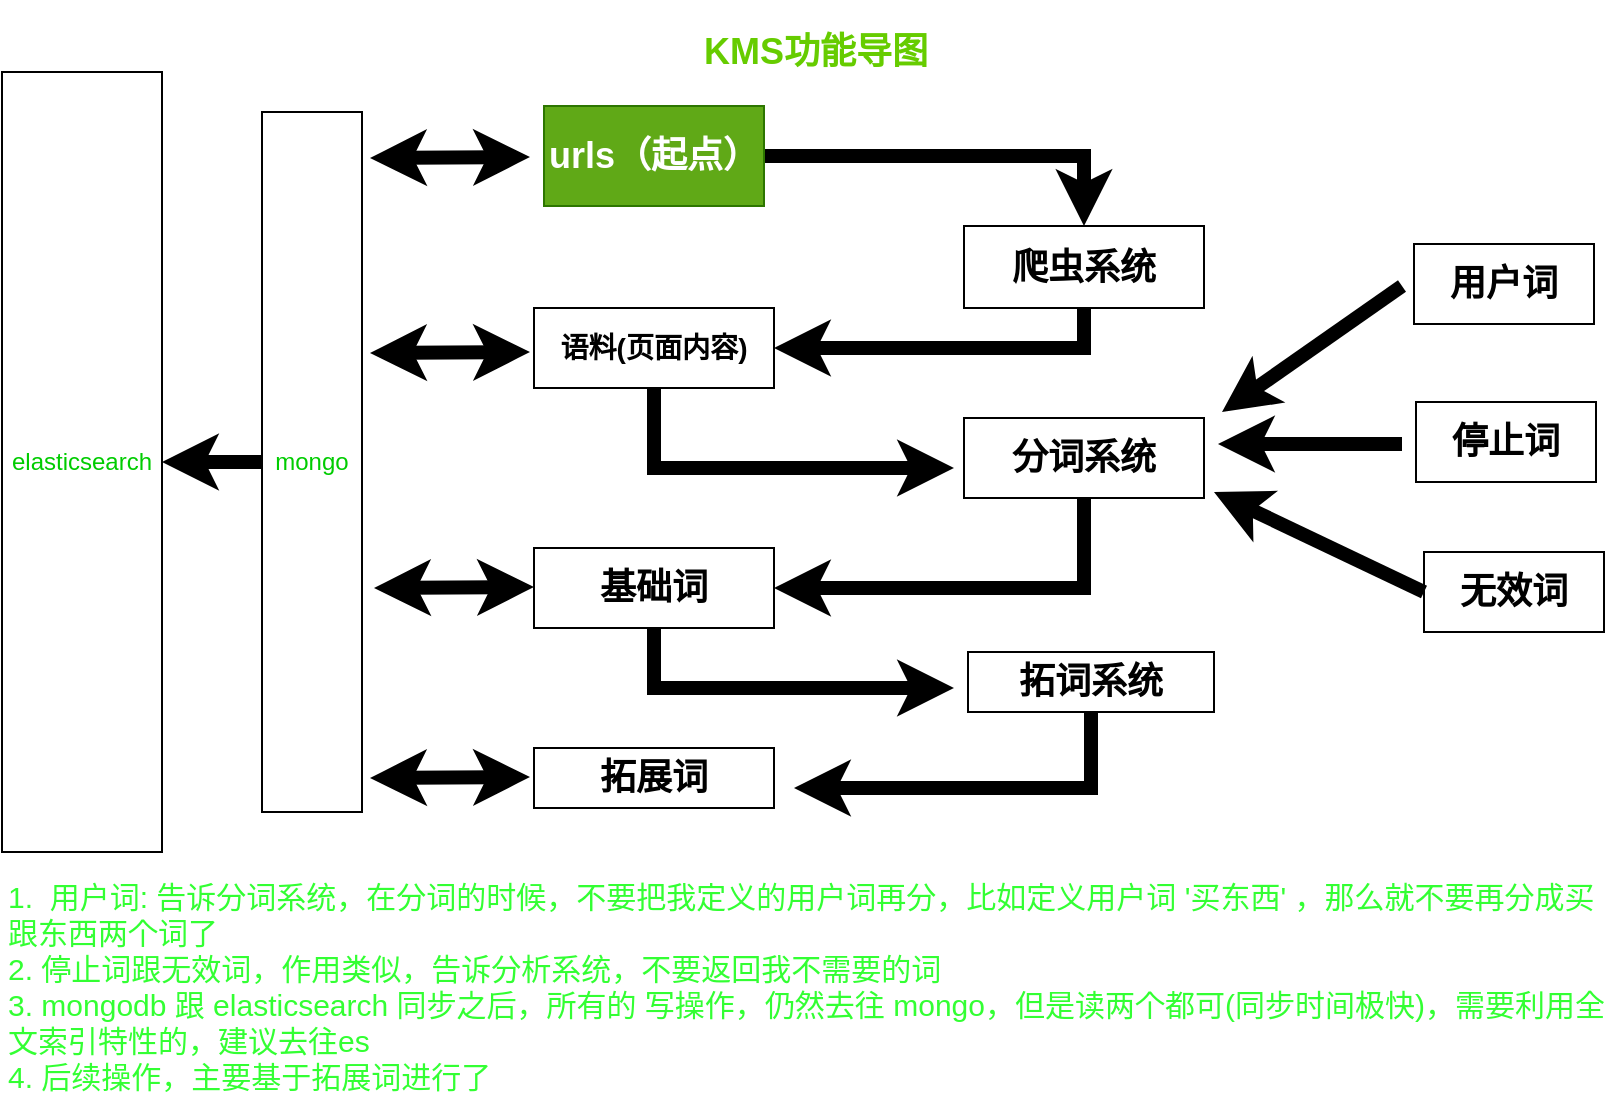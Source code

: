 <mxfile version="13.6.5">
    <diagram id="frGpf72hCrPaMrtKEsUL" name="Page-1">
        <mxGraphModel dx="907" dy="1735" grid="0" gridSize="10" guides="1" tooltips="1" connect="1" arrows="1" fold="1" page="1" pageScale="1" pageWidth="850" pageHeight="1100" math="0" shadow="0">
            <root>
                <mxCell id="h1KzrUeriGMz1mqXPlRu-0"/>
                <mxCell id="h1KzrUeriGMz1mqXPlRu-1" parent="h1KzrUeriGMz1mqXPlRu-0"/>
                <mxCell id="0mAyllnLk0b46EL0y8WJ-5" value="" style="edgeStyle=orthogonalEdgeStyle;rounded=0;orthogonalLoop=1;jettySize=auto;html=1;strokeWidth=7;" edge="1" parent="h1KzrUeriGMz1mqXPlRu-1" source="0mAyllnLk0b46EL0y8WJ-0" target="0mAyllnLk0b46EL0y8WJ-4">
                    <mxGeometry relative="1" as="geometry"/>
                </mxCell>
                <mxCell id="0mAyllnLk0b46EL0y8WJ-0" value="&lt;h2&gt;urls（起点）&lt;/h2&gt;" style="rounded=0;whiteSpace=wrap;html=1;fillColor=#60a917;strokeColor=#2D7600;fontColor=#ffffff;" vertex="1" parent="h1KzrUeriGMz1mqXPlRu-1">
                    <mxGeometry x="281" y="45" width="110" height="50" as="geometry"/>
                </mxCell>
                <mxCell id="0mAyllnLk0b46EL0y8WJ-11" style="edgeStyle=orthogonalEdgeStyle;rounded=0;orthogonalLoop=1;jettySize=auto;html=1;strokeWidth=7;" edge="1" parent="h1KzrUeriGMz1mqXPlRu-1" source="0mAyllnLk0b46EL0y8WJ-2">
                    <mxGeometry relative="1" as="geometry">
                        <mxPoint x="486" y="226" as="targetPoint"/>
                        <Array as="points">
                            <mxPoint x="336" y="226"/>
                            <mxPoint x="486" y="226"/>
                        </Array>
                    </mxGeometry>
                </mxCell>
                <mxCell id="0mAyllnLk0b46EL0y8WJ-2" value="&lt;h3&gt;语料(页面内容)&lt;/h3&gt;" style="whiteSpace=wrap;html=1;rounded=0;" vertex="1" parent="h1KzrUeriGMz1mqXPlRu-1">
                    <mxGeometry x="276" y="146" width="120" height="40" as="geometry"/>
                </mxCell>
                <mxCell id="0mAyllnLk0b46EL0y8WJ-6" style="edgeStyle=orthogonalEdgeStyle;rounded=0;orthogonalLoop=1;jettySize=auto;html=1;entryX=1;entryY=0.5;entryDx=0;entryDy=0;strokeWidth=7;exitX=0.5;exitY=1;exitDx=0;exitDy=0;" edge="1" parent="h1KzrUeriGMz1mqXPlRu-1" source="0mAyllnLk0b46EL0y8WJ-4" target="0mAyllnLk0b46EL0y8WJ-2">
                    <mxGeometry relative="1" as="geometry"/>
                </mxCell>
                <mxCell id="0mAyllnLk0b46EL0y8WJ-4" value="&lt;h2&gt;爬虫系统&lt;/h2&gt;" style="rounded=0;whiteSpace=wrap;html=1;" vertex="1" parent="h1KzrUeriGMz1mqXPlRu-1">
                    <mxGeometry x="491" y="105" width="120" height="41" as="geometry"/>
                </mxCell>
                <mxCell id="0mAyllnLk0b46EL0y8WJ-9" value="" style="edgeStyle=orthogonalEdgeStyle;rounded=0;orthogonalLoop=1;jettySize=auto;html=1;strokeWidth=7;" edge="1" parent="h1KzrUeriGMz1mqXPlRu-1" source="0mAyllnLk0b46EL0y8WJ-7" target="0mAyllnLk0b46EL0y8WJ-8">
                    <mxGeometry relative="1" as="geometry"/>
                </mxCell>
                <mxCell id="0mAyllnLk0b46EL0y8WJ-7" value="&lt;font color=&quot;#00cc00&quot;&gt;mongo&lt;/font&gt;" style="rounded=0;whiteSpace=wrap;html=1;" vertex="1" parent="h1KzrUeriGMz1mqXPlRu-1">
                    <mxGeometry x="140" y="48" width="50" height="350" as="geometry"/>
                </mxCell>
                <mxCell id="0mAyllnLk0b46EL0y8WJ-8" value="&lt;font color=&quot;#00cc00&quot;&gt;elasticsearch&lt;/font&gt;" style="rounded=0;whiteSpace=wrap;html=1;" vertex="1" parent="h1KzrUeriGMz1mqXPlRu-1">
                    <mxGeometry x="10" y="28" width="80" height="390" as="geometry"/>
                </mxCell>
                <mxCell id="0mAyllnLk0b46EL0y8WJ-14" style="edgeStyle=orthogonalEdgeStyle;rounded=0;orthogonalLoop=1;jettySize=auto;html=1;strokeWidth=7;entryX=1;entryY=0.5;entryDx=0;entryDy=0;" edge="1" parent="h1KzrUeriGMz1mqXPlRu-1" source="0mAyllnLk0b46EL0y8WJ-10" target="0mAyllnLk0b46EL0y8WJ-13">
                    <mxGeometry relative="1" as="geometry">
                        <mxPoint x="516" y="326" as="targetPoint"/>
                        <Array as="points">
                            <mxPoint x="551" y="286"/>
                        </Array>
                    </mxGeometry>
                </mxCell>
                <mxCell id="0mAyllnLk0b46EL0y8WJ-10" value="&lt;h2&gt;分词系统&lt;/h2&gt;" style="rounded=0;whiteSpace=wrap;html=1;" vertex="1" parent="h1KzrUeriGMz1mqXPlRu-1">
                    <mxGeometry x="491" y="201" width="120" height="40" as="geometry"/>
                </mxCell>
                <mxCell id="0mAyllnLk0b46EL0y8WJ-16" style="edgeStyle=orthogonalEdgeStyle;rounded=0;orthogonalLoop=1;jettySize=auto;html=1;strokeWidth=7;" edge="1" parent="h1KzrUeriGMz1mqXPlRu-1" source="0mAyllnLk0b46EL0y8WJ-13">
                    <mxGeometry relative="1" as="geometry">
                        <mxPoint x="486" y="336" as="targetPoint"/>
                        <Array as="points">
                            <mxPoint x="336" y="336"/>
                            <mxPoint x="456" y="336"/>
                        </Array>
                    </mxGeometry>
                </mxCell>
                <mxCell id="0mAyllnLk0b46EL0y8WJ-13" value="&lt;h2&gt;基础词&lt;/h2&gt;" style="rounded=0;whiteSpace=wrap;html=1;" vertex="1" parent="h1KzrUeriGMz1mqXPlRu-1">
                    <mxGeometry x="276" y="266" width="120" height="40" as="geometry"/>
                </mxCell>
                <mxCell id="0mAyllnLk0b46EL0y8WJ-18" style="edgeStyle=orthogonalEdgeStyle;rounded=0;orthogonalLoop=1;jettySize=auto;html=1;strokeWidth=7;" edge="1" parent="h1KzrUeriGMz1mqXPlRu-1" source="0mAyllnLk0b46EL0y8WJ-15">
                    <mxGeometry relative="1" as="geometry">
                        <mxPoint x="406" y="386" as="targetPoint"/>
                        <Array as="points">
                            <mxPoint x="555" y="386"/>
                        </Array>
                    </mxGeometry>
                </mxCell>
                <mxCell id="0mAyllnLk0b46EL0y8WJ-15" value="&lt;h2&gt;拓词系统&lt;/h2&gt;" style="rounded=0;whiteSpace=wrap;html=1;" vertex="1" parent="h1KzrUeriGMz1mqXPlRu-1">
                    <mxGeometry x="493" y="318" width="123" height="30" as="geometry"/>
                </mxCell>
                <mxCell id="0mAyllnLk0b46EL0y8WJ-17" value="&lt;h2&gt;拓展词&lt;/h2&gt;" style="rounded=0;whiteSpace=wrap;html=1;" vertex="1" parent="h1KzrUeriGMz1mqXPlRu-1">
                    <mxGeometry x="276" y="366" width="120" height="30" as="geometry"/>
                </mxCell>
                <mxCell id="0mAyllnLk0b46EL0y8WJ-22" value="" style="endArrow=classic;startArrow=classic;html=1;strokeWidth=7;" edge="1" parent="h1KzrUeriGMz1mqXPlRu-1">
                    <mxGeometry width="50" height="50" relative="1" as="geometry">
                        <mxPoint x="194" y="71" as="sourcePoint"/>
                        <mxPoint x="274" y="70.5" as="targetPoint"/>
                    </mxGeometry>
                </mxCell>
                <mxCell id="0mAyllnLk0b46EL0y8WJ-25" value="" style="endArrow=classic;startArrow=classic;html=1;strokeWidth=7;" edge="1" parent="h1KzrUeriGMz1mqXPlRu-1">
                    <mxGeometry width="50" height="50" relative="1" as="geometry">
                        <mxPoint x="194" y="168.5" as="sourcePoint"/>
                        <mxPoint x="274" y="168" as="targetPoint"/>
                    </mxGeometry>
                </mxCell>
                <mxCell id="0mAyllnLk0b46EL0y8WJ-26" value="" style="endArrow=classic;startArrow=classic;html=1;strokeWidth=7;" edge="1" parent="h1KzrUeriGMz1mqXPlRu-1">
                    <mxGeometry width="50" height="50" relative="1" as="geometry">
                        <mxPoint x="196" y="286" as="sourcePoint"/>
                        <mxPoint x="276" y="285.5" as="targetPoint"/>
                    </mxGeometry>
                </mxCell>
                <mxCell id="0mAyllnLk0b46EL0y8WJ-27" value="" style="endArrow=classic;startArrow=classic;html=1;strokeWidth=7;" edge="1" parent="h1KzrUeriGMz1mqXPlRu-1">
                    <mxGeometry width="50" height="50" relative="1" as="geometry">
                        <mxPoint x="194" y="381" as="sourcePoint"/>
                        <mxPoint x="274" y="380.5" as="targetPoint"/>
                    </mxGeometry>
                </mxCell>
                <mxCell id="0mAyllnLk0b46EL0y8WJ-28" value="&lt;h2&gt;用户词&lt;/h2&gt;" style="rounded=0;whiteSpace=wrap;html=1;" vertex="1" parent="h1KzrUeriGMz1mqXPlRu-1">
                    <mxGeometry x="716" y="114" width="90" height="40" as="geometry"/>
                </mxCell>
                <mxCell id="0mAyllnLk0b46EL0y8WJ-29" value="&lt;h2&gt;停止词&lt;/h2&gt;" style="rounded=0;whiteSpace=wrap;html=1;" vertex="1" parent="h1KzrUeriGMz1mqXPlRu-1">
                    <mxGeometry x="717" y="193" width="90" height="40" as="geometry"/>
                </mxCell>
                <mxCell id="0mAyllnLk0b46EL0y8WJ-30" value="&lt;h2&gt;无效词&lt;/h2&gt;" style="rounded=0;whiteSpace=wrap;html=1;" vertex="1" parent="h1KzrUeriGMz1mqXPlRu-1">
                    <mxGeometry x="721" y="268" width="90" height="40" as="geometry"/>
                </mxCell>
                <mxCell id="0mAyllnLk0b46EL0y8WJ-32" value="" style="endArrow=classic;html=1;strokeWidth=7;" edge="1" parent="h1KzrUeriGMz1mqXPlRu-1">
                    <mxGeometry width="50" height="50" relative="1" as="geometry">
                        <mxPoint x="710" y="135" as="sourcePoint"/>
                        <mxPoint x="620" y="198" as="targetPoint"/>
                    </mxGeometry>
                </mxCell>
                <mxCell id="0mAyllnLk0b46EL0y8WJ-33" value="" style="endArrow=classic;html=1;strokeWidth=7;" edge="1" parent="h1KzrUeriGMz1mqXPlRu-1">
                    <mxGeometry width="50" height="50" relative="1" as="geometry">
                        <mxPoint x="710" y="214" as="sourcePoint"/>
                        <mxPoint x="618" y="214" as="targetPoint"/>
                        <Array as="points">
                            <mxPoint x="668" y="214"/>
                        </Array>
                    </mxGeometry>
                </mxCell>
                <mxCell id="0mAyllnLk0b46EL0y8WJ-34" value="" style="endArrow=classic;html=1;strokeWidth=7;exitX=0;exitY=0.5;exitDx=0;exitDy=0;" edge="1" parent="h1KzrUeriGMz1mqXPlRu-1" source="0mAyllnLk0b46EL0y8WJ-30">
                    <mxGeometry width="50" height="50" relative="1" as="geometry">
                        <mxPoint x="706" y="238" as="sourcePoint"/>
                        <mxPoint x="616" y="238" as="targetPoint"/>
                        <Array as="points"/>
                    </mxGeometry>
                </mxCell>
                <mxCell id="0mAyllnLk0b46EL0y8WJ-35" value="&lt;h2&gt;&lt;font color=&quot;#66cc00&quot;&gt;KMS功能导图&lt;/font&gt;&lt;/h2&gt;" style="text;html=1;strokeColor=none;fillColor=none;align=center;verticalAlign=middle;whiteSpace=wrap;rounded=0;" vertex="1" parent="h1KzrUeriGMz1mqXPlRu-1">
                    <mxGeometry x="351" y="8" width="132" height="20" as="geometry"/>
                </mxCell>
                <mxCell id="0mAyllnLk0b46EL0y8WJ-36" value="&lt;div style=&quot;text-align: left&quot;&gt;&lt;span style=&quot;font-size: 15px ; color: rgb(51 , 255 , 51)&quot;&gt;1.&amp;nbsp; 用户词: 告诉分词系统，在分词的时候，不要把我定义的用户词再分，比如定义用户词 '买东西' ，那么就不要再分成买跟东西两个词了&lt;/span&gt;&lt;/div&gt;&lt;font color=&quot;#33ff33&quot; style=&quot;font-size: 15px&quot;&gt;&lt;div style=&quot;text-align: left&quot;&gt;&lt;span&gt;2. 停止词跟无效词，作用类似，告诉分析系统，不要返回我不需要的词&lt;/span&gt;&lt;/div&gt;&lt;div style=&quot;text-align: left&quot;&gt;&lt;span&gt;3. mongodb 跟 elasticsearch 同步之后，所有的 写操作，仍然去往 mongo，但是读两个都可(同步时间极快)，需要利用全文索引特性的，建议去往es&lt;/span&gt;&lt;/div&gt;&lt;div style=&quot;text-align: left&quot;&gt;&lt;span&gt;4. 后续操作，主要基于拓展词进行了&lt;/span&gt;&lt;/div&gt;&lt;/font&gt;" style="text;html=1;strokeColor=none;fillColor=none;align=center;verticalAlign=middle;whiteSpace=wrap;rounded=0;" vertex="1" parent="h1KzrUeriGMz1mqXPlRu-1">
                    <mxGeometry x="12" y="420" width="803" height="130" as="geometry"/>
                </mxCell>
            </root>
        </mxGraphModel>
    </diagram>
</mxfile>